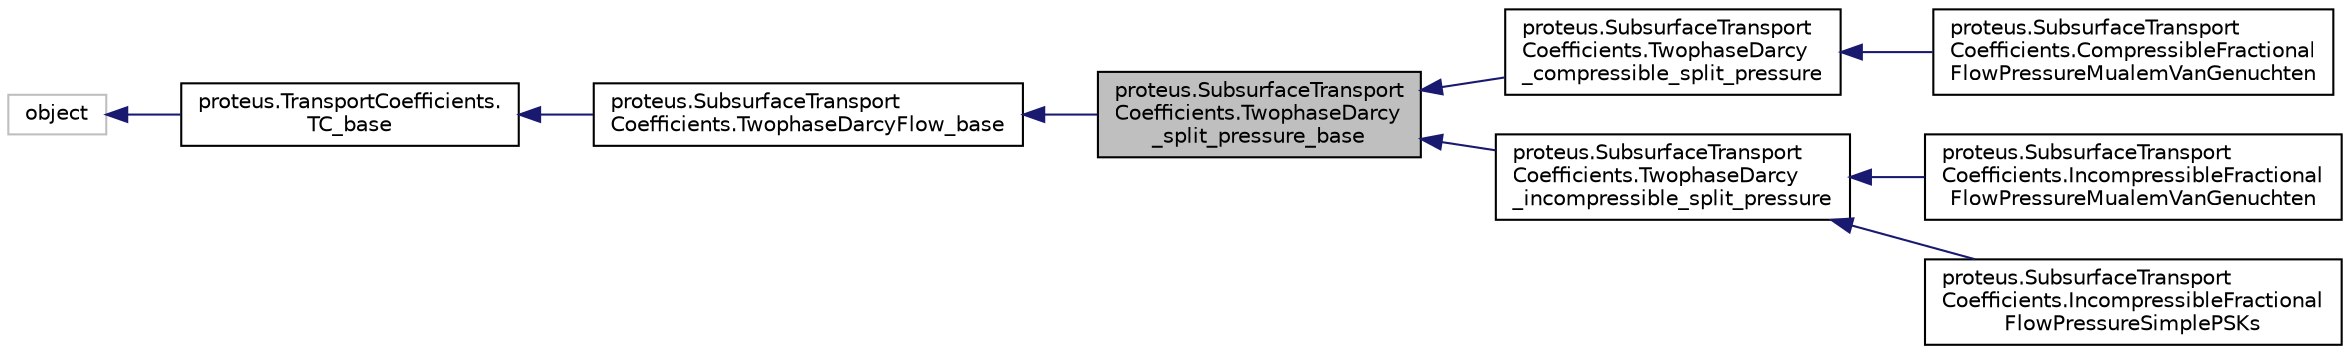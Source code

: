 digraph "proteus.SubsurfaceTransportCoefficients.TwophaseDarcy_split_pressure_base"
{
 // LATEX_PDF_SIZE
  edge [fontname="Helvetica",fontsize="10",labelfontname="Helvetica",labelfontsize="10"];
  node [fontname="Helvetica",fontsize="10",shape=record];
  rankdir="LR";
  Node1 [label="proteus.SubsurfaceTransport\lCoefficients.TwophaseDarcy\l_split_pressure_base",height=0.2,width=0.4,color="black", fillcolor="grey75", style="filled", fontcolor="black",tooltip=" "];
  Node2 -> Node1 [dir="back",color="midnightblue",fontsize="10",style="solid",fontname="Helvetica"];
  Node2 [label="proteus.SubsurfaceTransport\lCoefficients.TwophaseDarcyFlow_base",height=0.2,width=0.4,color="black", fillcolor="white", style="filled",URL="$dd/d74/classproteus_1_1SubsurfaceTransportCoefficients_1_1TwophaseDarcyFlow__base.html",tooltip=" "];
  Node3 -> Node2 [dir="back",color="midnightblue",fontsize="10",style="solid",fontname="Helvetica"];
  Node3 [label="proteus.TransportCoefficients.\lTC_base",height=0.2,width=0.4,color="black", fillcolor="white", style="filled",URL="$d1/d7a/classproteus_1_1TransportCoefficients_1_1TC__base.html",tooltip="Base class for transport coefficients classes."];
  Node4 -> Node3 [dir="back",color="midnightblue",fontsize="10",style="solid",fontname="Helvetica"];
  Node4 [label="object",height=0.2,width=0.4,color="grey75", fillcolor="white", style="filled",tooltip=" "];
  Node1 -> Node5 [dir="back",color="midnightblue",fontsize="10",style="solid",fontname="Helvetica"];
  Node5 [label="proteus.SubsurfaceTransport\lCoefficients.TwophaseDarcy\l_compressible_split_pressure",height=0.2,width=0.4,color="black", fillcolor="white", style="filled",URL="$d4/dc5/classproteus_1_1SubsurfaceTransportCoefficients_1_1TwophaseDarcy__compressible__split__pressure.html",tooltip=" "];
  Node5 -> Node6 [dir="back",color="midnightblue",fontsize="10",style="solid",fontname="Helvetica"];
  Node6 [label="proteus.SubsurfaceTransport\lCoefficients.CompressibleFractional\lFlowPressureMualemVanGenuchten",height=0.2,width=0.4,color="black", fillcolor="white", style="filled",URL="$d1/dc3/classproteus_1_1SubsurfaceTransportCoefficients_1_1CompressibleFractionalFlowPressureMualemVanGenuchten.html",tooltip=" "];
  Node1 -> Node7 [dir="back",color="midnightblue",fontsize="10",style="solid",fontname="Helvetica"];
  Node7 [label="proteus.SubsurfaceTransport\lCoefficients.TwophaseDarcy\l_incompressible_split_pressure",height=0.2,width=0.4,color="black", fillcolor="white", style="filled",URL="$de/dc6/classproteus_1_1SubsurfaceTransportCoefficients_1_1TwophaseDarcy__incompressible__split__pressure.html",tooltip=" "];
  Node7 -> Node8 [dir="back",color="midnightblue",fontsize="10",style="solid",fontname="Helvetica"];
  Node8 [label="proteus.SubsurfaceTransport\lCoefficients.IncompressibleFractional\lFlowPressureMualemVanGenuchten",height=0.2,width=0.4,color="black", fillcolor="white", style="filled",URL="$d2/d5b/classproteus_1_1SubsurfaceTransportCoefficients_1_1IncompressibleFractionalFlowPressureMualemVanGenuchten.html",tooltip=" "];
  Node7 -> Node9 [dir="back",color="midnightblue",fontsize="10",style="solid",fontname="Helvetica"];
  Node9 [label="proteus.SubsurfaceTransport\lCoefficients.IncompressibleFractional\lFlowPressureSimplePSKs",height=0.2,width=0.4,color="black", fillcolor="white", style="filled",URL="$de/d0b/classproteus_1_1SubsurfaceTransportCoefficients_1_1IncompressibleFractionalFlowPressureSimplePSKs.html",tooltip=" "];
}
